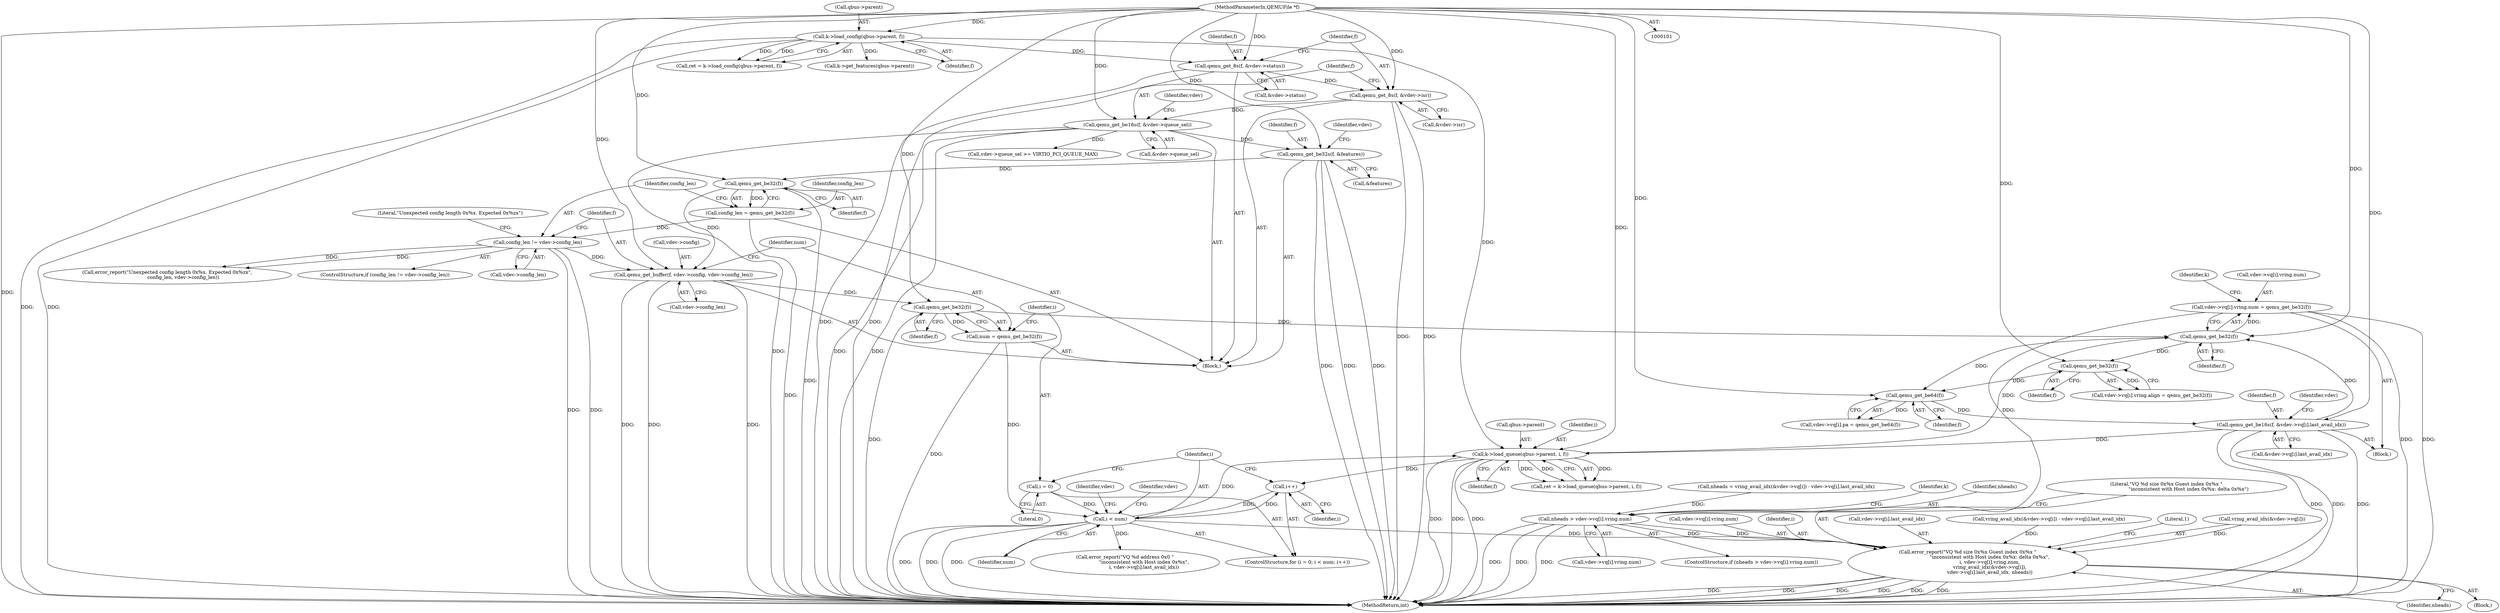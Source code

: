digraph "0_qemu_a890a2f9137ac3cf5b607649e66a6f3a5512d8dc@array" {
"1000226" [label="(Call,vdev->vq[i].vring.num = qemu_get_be32(f))"];
"1000236" [label="(Call,qemu_get_be32(f))"];
"1000400" [label="(Call,k->load_queue(qbus->parent, i, f))"];
"1000123" [label="(Call,k->load_config(qbus->parent, f))"];
"1000103" [label="(MethodParameterIn,QEMUFile *f)"];
"1000220" [label="(Call,i < num)"];
"1000217" [label="(Call,i = 0)"];
"1000223" [label="(Call,i++)"];
"1000212" [label="(Call,num = qemu_get_be32(f))"];
"1000214" [label="(Call,qemu_get_be32(f))"];
"1000204" [label="(Call,qemu_get_buffer(f, vdev->config, vdev->config_len))"];
"1000186" [label="(Call,qemu_get_be32(f))"];
"1000160" [label="(Call,qemu_get_be32s(f, &features))"];
"1000144" [label="(Call,qemu_get_be16s(f, &vdev->queue_sel))"];
"1000138" [label="(Call,qemu_get_8s(f, &vdev->isr))"];
"1000132" [label="(Call,qemu_get_8s(f, &vdev->status))"];
"1000189" [label="(Call,config_len != vdev->config_len)"];
"1000184" [label="(Call,config_len = qemu_get_be32(f))"];
"1000265" [label="(Call,qemu_get_be16s(f, &vdev->vq[i].last_avail_idx))"];
"1000263" [label="(Call,qemu_get_be64(f))"];
"1000253" [label="(Call,qemu_get_be32(f))"];
"1000328" [label="(Call,nheads > vdev->vq[i].vring.num)"];
"1000340" [label="(Call,error_report(\"VQ %d size 0x%x Guest index 0x%x \"\n                             \"inconsistent with Host index 0x%x: delta 0x%x\",\n                             i, vdev->vq[i].vring.num,\n                             vring_avail_idx(&vdev->vq[i]),\n                             vdev->vq[i].last_avail_idx, nheads))"];
"1000124" [label="(Call,qbus->parent)"];
"1000184" [label="(Call,config_len = qemu_get_be32(f))"];
"1000359" [label="(Call,vdev->vq[i].last_avail_idx)"];
"1000127" [label="(Identifier,f)"];
"1000222" [label="(Identifier,num)"];
"1000191" [label="(Call,vdev->config_len)"];
"1000267" [label="(Call,&vdev->vq[i].last_avail_idx)"];
"1000206" [label="(Call,vdev->config)"];
"1000186" [label="(Call,qemu_get_be32(f))"];
"1000214" [label="(Call,qemu_get_be32(f))"];
"1000151" [label="(Call,vdev->queue_sel >= VIRTIO_PCI_QUEUE_MAX)"];
"1000340" [label="(Call,error_report(\"VQ %d size 0x%x Guest index 0x%x \"\n                             \"inconsistent with Host index 0x%x: delta 0x%x\",\n                             i, vdev->vq[i].vring.num,\n                             vring_avail_idx(&vdev->vq[i]),\n                             vdev->vq[i].last_avail_idx, nheads))"];
"1000380" [label="(Call,error_report(\"VQ %d address 0x0 \"\n                         \"inconsistent with Host index 0x%x\",\n                         i, vdev->vq[i].last_avail_idx))"];
"1000209" [label="(Call,vdev->config_len)"];
"1000145" [label="(Identifier,f)"];
"1000167" [label="(Identifier,vdev)"];
"1000395" [label="(Identifier,k)"];
"1000266" [label="(Identifier,f)"];
"1000215" [label="(Identifier,f)"];
"1000196" [label="(Literal,\"Unexpected config length 0x%x. Expected 0x%zx\")"];
"1000312" [label="(Call,vring_avail_idx(&vdev->vq[i]) - vdev->vq[i].last_avail_idx)"];
"1000236" [label="(Call,qemu_get_be32(f))"];
"1000103" [label="(MethodParameterIn,QEMUFile *f)"];
"1000144" [label="(Call,qemu_get_be16s(f, &vdev->queue_sel))"];
"1000263" [label="(Call,qemu_get_be64(f))"];
"1000195" [label="(Call,error_report(\"Unexpected config length 0x%x. Expected 0x%zx\",\n                     config_len, vdev->config_len))"];
"1000231" [label="(Identifier,vdev)"];
"1000330" [label="(Call,vdev->vq[i].vring.num)"];
"1000161" [label="(Identifier,f)"];
"1000213" [label="(Identifier,num)"];
"1000411" [label="(Identifier,vdev)"];
"1000188" [label="(ControlStructure,if (config_len != vdev->config_len))"];
"1000265" [label="(Call,qemu_get_be16s(f, &vdev->vq[i].last_avail_idx))"];
"1000255" [label="(Call,vdev->vq[i].pa = qemu_get_be64(f))"];
"1000187" [label="(Identifier,f)"];
"1000204" [label="(Call,qemu_get_buffer(f, vdev->config, vdev->config_len))"];
"1000219" [label="(Literal,0)"];
"1000329" [label="(Identifier,nheads)"];
"1000162" [label="(Call,&features)"];
"1000226" [label="(Call,vdev->vq[i].vring.num = qemu_get_be32(f))"];
"1000240" [label="(Identifier,k)"];
"1000212" [label="(Call,num = qemu_get_be32(f))"];
"1000153" [label="(Identifier,vdev)"];
"1000369" [label="(Literal,1)"];
"1000121" [label="(Call,ret = k->load_config(qbus->parent, f))"];
"1000146" [label="(Call,&vdev->queue_sel)"];
"1000352" [label="(Call,vring_avail_idx(&vdev->vq[i]))"];
"1000160" [label="(Call,qemu_get_be32s(f, &features))"];
"1000224" [label="(Identifier,i)"];
"1000310" [label="(Call,nheads = vring_avail_idx(&vdev->vq[i]) - vdev->vq[i].last_avail_idx)"];
"1000185" [label="(Identifier,config_len)"];
"1000218" [label="(Identifier,i)"];
"1000225" [label="(Block,)"];
"1000401" [label="(Call,qbus->parent)"];
"1000190" [label="(Identifier,config_len)"];
"1000134" [label="(Call,&vdev->status)"];
"1000405" [label="(Identifier,f)"];
"1000398" [label="(Call,ret = k->load_queue(qbus->parent, i, f))"];
"1000221" [label="(Identifier,i)"];
"1000327" [label="(ControlStructure,if (nheads > vdev->vq[i].vring.num))"];
"1000123" [label="(Call,k->load_config(qbus->parent, f))"];
"1000220" [label="(Call,i < num)"];
"1000415" [label="(MethodReturn,int)"];
"1000341" [label="(Literal,\"VQ %d size 0x%x Guest index 0x%x \"\n                             \"inconsistent with Host index 0x%x: delta 0x%x\")"];
"1000139" [label="(Identifier,f)"];
"1000132" [label="(Call,qemu_get_8s(f, &vdev->status))"];
"1000328" [label="(Call,nheads > vdev->vq[i].vring.num)"];
"1000279" [label="(Identifier,vdev)"];
"1000237" [label="(Identifier,f)"];
"1000343" [label="(Call,vdev->vq[i].vring.num)"];
"1000264" [label="(Identifier,f)"];
"1000223" [label="(Call,i++)"];
"1000342" [label="(Identifier,i)"];
"1000138" [label="(Call,qemu_get_8s(f, &vdev->isr))"];
"1000227" [label="(Call,vdev->vq[i].vring.num)"];
"1000216" [label="(ControlStructure,for (i = 0; i < num; i++))"];
"1000140" [label="(Call,&vdev->isr)"];
"1000205" [label="(Identifier,f)"];
"1000133" [label="(Identifier,f)"];
"1000253" [label="(Call,qemu_get_be32(f))"];
"1000366" [label="(Identifier,nheads)"];
"1000243" [label="(Call,vdev->vq[i].vring.align = qemu_get_be32(f))"];
"1000339" [label="(Block,)"];
"1000400" [label="(Call,k->load_queue(qbus->parent, i, f))"];
"1000254" [label="(Identifier,f)"];
"1000173" [label="(Call,k->get_features(qbus->parent))"];
"1000104" [label="(Block,)"];
"1000189" [label="(Call,config_len != vdev->config_len)"];
"1000217" [label="(Call,i = 0)"];
"1000404" [label="(Identifier,i)"];
"1000226" -> "1000225"  [label="AST: "];
"1000226" -> "1000236"  [label="CFG: "];
"1000227" -> "1000226"  [label="AST: "];
"1000236" -> "1000226"  [label="AST: "];
"1000240" -> "1000226"  [label="CFG: "];
"1000226" -> "1000415"  [label="DDG: "];
"1000226" -> "1000415"  [label="DDG: "];
"1000236" -> "1000226"  [label="DDG: "];
"1000226" -> "1000328"  [label="DDG: "];
"1000236" -> "1000237"  [label="CFG: "];
"1000237" -> "1000236"  [label="AST: "];
"1000400" -> "1000236"  [label="DDG: "];
"1000265" -> "1000236"  [label="DDG: "];
"1000214" -> "1000236"  [label="DDG: "];
"1000103" -> "1000236"  [label="DDG: "];
"1000236" -> "1000253"  [label="DDG: "];
"1000236" -> "1000263"  [label="DDG: "];
"1000400" -> "1000398"  [label="AST: "];
"1000400" -> "1000405"  [label="CFG: "];
"1000401" -> "1000400"  [label="AST: "];
"1000404" -> "1000400"  [label="AST: "];
"1000405" -> "1000400"  [label="AST: "];
"1000398" -> "1000400"  [label="CFG: "];
"1000400" -> "1000415"  [label="DDG: "];
"1000400" -> "1000415"  [label="DDG: "];
"1000400" -> "1000415"  [label="DDG: "];
"1000400" -> "1000223"  [label="DDG: "];
"1000400" -> "1000398"  [label="DDG: "];
"1000400" -> "1000398"  [label="DDG: "];
"1000400" -> "1000398"  [label="DDG: "];
"1000123" -> "1000400"  [label="DDG: "];
"1000220" -> "1000400"  [label="DDG: "];
"1000265" -> "1000400"  [label="DDG: "];
"1000103" -> "1000400"  [label="DDG: "];
"1000123" -> "1000121"  [label="AST: "];
"1000123" -> "1000127"  [label="CFG: "];
"1000124" -> "1000123"  [label="AST: "];
"1000127" -> "1000123"  [label="AST: "];
"1000121" -> "1000123"  [label="CFG: "];
"1000123" -> "1000415"  [label="DDG: "];
"1000123" -> "1000415"  [label="DDG: "];
"1000123" -> "1000121"  [label="DDG: "];
"1000123" -> "1000121"  [label="DDG: "];
"1000103" -> "1000123"  [label="DDG: "];
"1000123" -> "1000132"  [label="DDG: "];
"1000123" -> "1000173"  [label="DDG: "];
"1000103" -> "1000101"  [label="AST: "];
"1000103" -> "1000415"  [label="DDG: "];
"1000103" -> "1000132"  [label="DDG: "];
"1000103" -> "1000138"  [label="DDG: "];
"1000103" -> "1000144"  [label="DDG: "];
"1000103" -> "1000160"  [label="DDG: "];
"1000103" -> "1000186"  [label="DDG: "];
"1000103" -> "1000204"  [label="DDG: "];
"1000103" -> "1000214"  [label="DDG: "];
"1000103" -> "1000253"  [label="DDG: "];
"1000103" -> "1000263"  [label="DDG: "];
"1000103" -> "1000265"  [label="DDG: "];
"1000220" -> "1000216"  [label="AST: "];
"1000220" -> "1000222"  [label="CFG: "];
"1000221" -> "1000220"  [label="AST: "];
"1000222" -> "1000220"  [label="AST: "];
"1000231" -> "1000220"  [label="CFG: "];
"1000411" -> "1000220"  [label="CFG: "];
"1000220" -> "1000415"  [label="DDG: "];
"1000220" -> "1000415"  [label="DDG: "];
"1000220" -> "1000415"  [label="DDG: "];
"1000217" -> "1000220"  [label="DDG: "];
"1000223" -> "1000220"  [label="DDG: "];
"1000212" -> "1000220"  [label="DDG: "];
"1000220" -> "1000223"  [label="DDG: "];
"1000220" -> "1000340"  [label="DDG: "];
"1000220" -> "1000380"  [label="DDG: "];
"1000217" -> "1000216"  [label="AST: "];
"1000217" -> "1000219"  [label="CFG: "];
"1000218" -> "1000217"  [label="AST: "];
"1000219" -> "1000217"  [label="AST: "];
"1000221" -> "1000217"  [label="CFG: "];
"1000223" -> "1000216"  [label="AST: "];
"1000223" -> "1000224"  [label="CFG: "];
"1000224" -> "1000223"  [label="AST: "];
"1000221" -> "1000223"  [label="CFG: "];
"1000212" -> "1000104"  [label="AST: "];
"1000212" -> "1000214"  [label="CFG: "];
"1000213" -> "1000212"  [label="AST: "];
"1000214" -> "1000212"  [label="AST: "];
"1000218" -> "1000212"  [label="CFG: "];
"1000212" -> "1000415"  [label="DDG: "];
"1000214" -> "1000212"  [label="DDG: "];
"1000214" -> "1000215"  [label="CFG: "];
"1000215" -> "1000214"  [label="AST: "];
"1000214" -> "1000415"  [label="DDG: "];
"1000204" -> "1000214"  [label="DDG: "];
"1000204" -> "1000104"  [label="AST: "];
"1000204" -> "1000209"  [label="CFG: "];
"1000205" -> "1000204"  [label="AST: "];
"1000206" -> "1000204"  [label="AST: "];
"1000209" -> "1000204"  [label="AST: "];
"1000213" -> "1000204"  [label="CFG: "];
"1000204" -> "1000415"  [label="DDG: "];
"1000204" -> "1000415"  [label="DDG: "];
"1000204" -> "1000415"  [label="DDG: "];
"1000186" -> "1000204"  [label="DDG: "];
"1000189" -> "1000204"  [label="DDG: "];
"1000186" -> "1000184"  [label="AST: "];
"1000186" -> "1000187"  [label="CFG: "];
"1000187" -> "1000186"  [label="AST: "];
"1000184" -> "1000186"  [label="CFG: "];
"1000186" -> "1000415"  [label="DDG: "];
"1000186" -> "1000184"  [label="DDG: "];
"1000160" -> "1000186"  [label="DDG: "];
"1000160" -> "1000104"  [label="AST: "];
"1000160" -> "1000162"  [label="CFG: "];
"1000161" -> "1000160"  [label="AST: "];
"1000162" -> "1000160"  [label="AST: "];
"1000167" -> "1000160"  [label="CFG: "];
"1000160" -> "1000415"  [label="DDG: "];
"1000160" -> "1000415"  [label="DDG: "];
"1000160" -> "1000415"  [label="DDG: "];
"1000144" -> "1000160"  [label="DDG: "];
"1000144" -> "1000104"  [label="AST: "];
"1000144" -> "1000146"  [label="CFG: "];
"1000145" -> "1000144"  [label="AST: "];
"1000146" -> "1000144"  [label="AST: "];
"1000153" -> "1000144"  [label="CFG: "];
"1000144" -> "1000415"  [label="DDG: "];
"1000144" -> "1000415"  [label="DDG: "];
"1000144" -> "1000415"  [label="DDG: "];
"1000138" -> "1000144"  [label="DDG: "];
"1000144" -> "1000151"  [label="DDG: "];
"1000138" -> "1000104"  [label="AST: "];
"1000138" -> "1000140"  [label="CFG: "];
"1000139" -> "1000138"  [label="AST: "];
"1000140" -> "1000138"  [label="AST: "];
"1000145" -> "1000138"  [label="CFG: "];
"1000138" -> "1000415"  [label="DDG: "];
"1000138" -> "1000415"  [label="DDG: "];
"1000132" -> "1000138"  [label="DDG: "];
"1000132" -> "1000104"  [label="AST: "];
"1000132" -> "1000134"  [label="CFG: "];
"1000133" -> "1000132"  [label="AST: "];
"1000134" -> "1000132"  [label="AST: "];
"1000139" -> "1000132"  [label="CFG: "];
"1000132" -> "1000415"  [label="DDG: "];
"1000132" -> "1000415"  [label="DDG: "];
"1000189" -> "1000188"  [label="AST: "];
"1000189" -> "1000191"  [label="CFG: "];
"1000190" -> "1000189"  [label="AST: "];
"1000191" -> "1000189"  [label="AST: "];
"1000196" -> "1000189"  [label="CFG: "];
"1000205" -> "1000189"  [label="CFG: "];
"1000189" -> "1000415"  [label="DDG: "];
"1000189" -> "1000415"  [label="DDG: "];
"1000184" -> "1000189"  [label="DDG: "];
"1000189" -> "1000195"  [label="DDG: "];
"1000189" -> "1000195"  [label="DDG: "];
"1000184" -> "1000104"  [label="AST: "];
"1000185" -> "1000184"  [label="AST: "];
"1000190" -> "1000184"  [label="CFG: "];
"1000184" -> "1000415"  [label="DDG: "];
"1000265" -> "1000225"  [label="AST: "];
"1000265" -> "1000267"  [label="CFG: "];
"1000266" -> "1000265"  [label="AST: "];
"1000267" -> "1000265"  [label="AST: "];
"1000279" -> "1000265"  [label="CFG: "];
"1000265" -> "1000415"  [label="DDG: "];
"1000265" -> "1000415"  [label="DDG: "];
"1000265" -> "1000415"  [label="DDG: "];
"1000263" -> "1000265"  [label="DDG: "];
"1000263" -> "1000255"  [label="AST: "];
"1000263" -> "1000264"  [label="CFG: "];
"1000264" -> "1000263"  [label="AST: "];
"1000255" -> "1000263"  [label="CFG: "];
"1000263" -> "1000255"  [label="DDG: "];
"1000253" -> "1000263"  [label="DDG: "];
"1000253" -> "1000243"  [label="AST: "];
"1000253" -> "1000254"  [label="CFG: "];
"1000254" -> "1000253"  [label="AST: "];
"1000243" -> "1000253"  [label="CFG: "];
"1000253" -> "1000243"  [label="DDG: "];
"1000328" -> "1000327"  [label="AST: "];
"1000328" -> "1000330"  [label="CFG: "];
"1000329" -> "1000328"  [label="AST: "];
"1000330" -> "1000328"  [label="AST: "];
"1000341" -> "1000328"  [label="CFG: "];
"1000395" -> "1000328"  [label="CFG: "];
"1000328" -> "1000415"  [label="DDG: "];
"1000328" -> "1000415"  [label="DDG: "];
"1000328" -> "1000415"  [label="DDG: "];
"1000310" -> "1000328"  [label="DDG: "];
"1000328" -> "1000340"  [label="DDG: "];
"1000328" -> "1000340"  [label="DDG: "];
"1000340" -> "1000339"  [label="AST: "];
"1000340" -> "1000366"  [label="CFG: "];
"1000341" -> "1000340"  [label="AST: "];
"1000342" -> "1000340"  [label="AST: "];
"1000343" -> "1000340"  [label="AST: "];
"1000352" -> "1000340"  [label="AST: "];
"1000359" -> "1000340"  [label="AST: "];
"1000366" -> "1000340"  [label="AST: "];
"1000369" -> "1000340"  [label="CFG: "];
"1000340" -> "1000415"  [label="DDG: "];
"1000340" -> "1000415"  [label="DDG: "];
"1000340" -> "1000415"  [label="DDG: "];
"1000340" -> "1000415"  [label="DDG: "];
"1000340" -> "1000415"  [label="DDG: "];
"1000340" -> "1000415"  [label="DDG: "];
"1000352" -> "1000340"  [label="DDG: "];
"1000312" -> "1000340"  [label="DDG: "];
}
